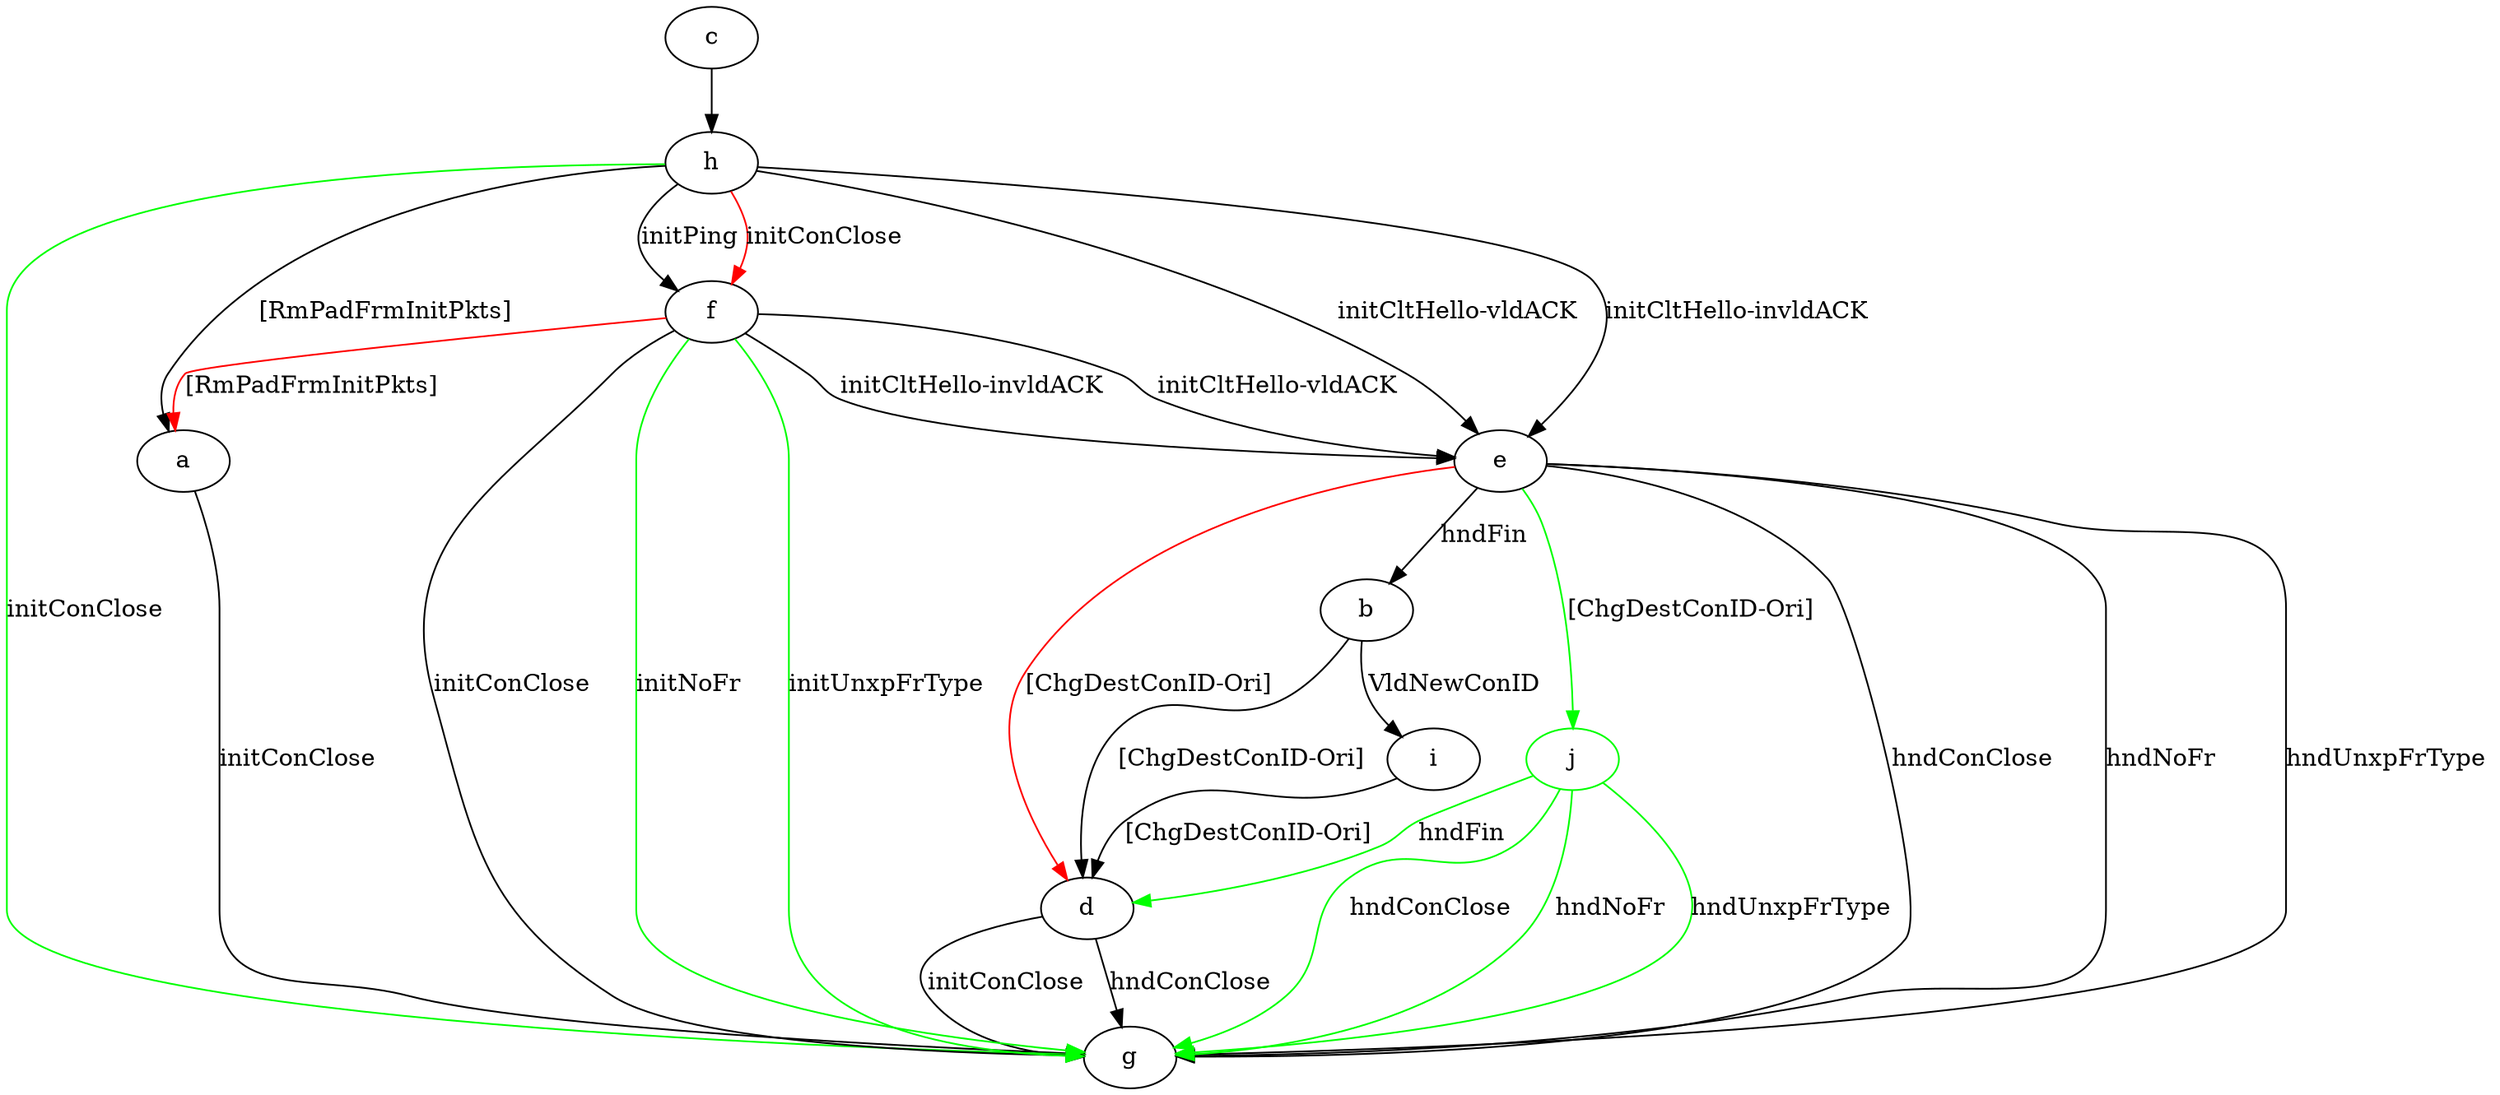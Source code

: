 digraph "" {
	a -> g	[key=0,
		label="initConClose "];
	b -> d	[key=0,
		label="[ChgDestConID-Ori] "];
	b -> i	[key=0,
		label="VldNewConID "];
	c -> h	[key=0];
	d -> g	[key=0,
		label="initConClose "];
	d -> g	[key=1,
		label="hndConClose "];
	e -> b	[key=0,
		label="hndFin "];
	e -> d	[key=0,
		color=red,
		label="[ChgDestConID-Ori] "];
	e -> g	[key=0,
		label="hndConClose "];
	e -> g	[key=1,
		label="hndNoFr "];
	e -> g	[key=2,
		label="hndUnxpFrType "];
	j	[color=green];
	e -> j	[key=0,
		color=green,
		label="[ChgDestConID-Ori] "];
	f -> a	[key=0,
		color=red,
		label="[RmPadFrmInitPkts] "];
	f -> e	[key=0,
		label="initCltHello-vldACK "];
	f -> e	[key=1,
		label="initCltHello-invldACK "];
	f -> g	[key=0,
		label="initConClose "];
	f -> g	[key=1,
		color=green,
		label="initNoFr "];
	f -> g	[key=2,
		color=green,
		label="initUnxpFrType "];
	h -> a	[key=0,
		label="[RmPadFrmInitPkts] "];
	h -> e	[key=0,
		label="initCltHello-vldACK "];
	h -> e	[key=1,
		label="initCltHello-invldACK "];
	h -> f	[key=0,
		label="initPing "];
	h -> f	[key=1,
		color=red,
		label="initConClose "];
	h -> g	[key=0,
		color=green,
		label="initConClose "];
	i -> d	[key=0,
		label="[ChgDestConID-Ori] "];
	j -> d	[key=0,
		color=green,
		label="hndFin "];
	j -> g	[key=0,
		color=green,
		label="hndConClose "];
	j -> g	[key=1,
		color=green,
		label="hndNoFr "];
	j -> g	[key=2,
		color=green,
		label="hndUnxpFrType "];
}

